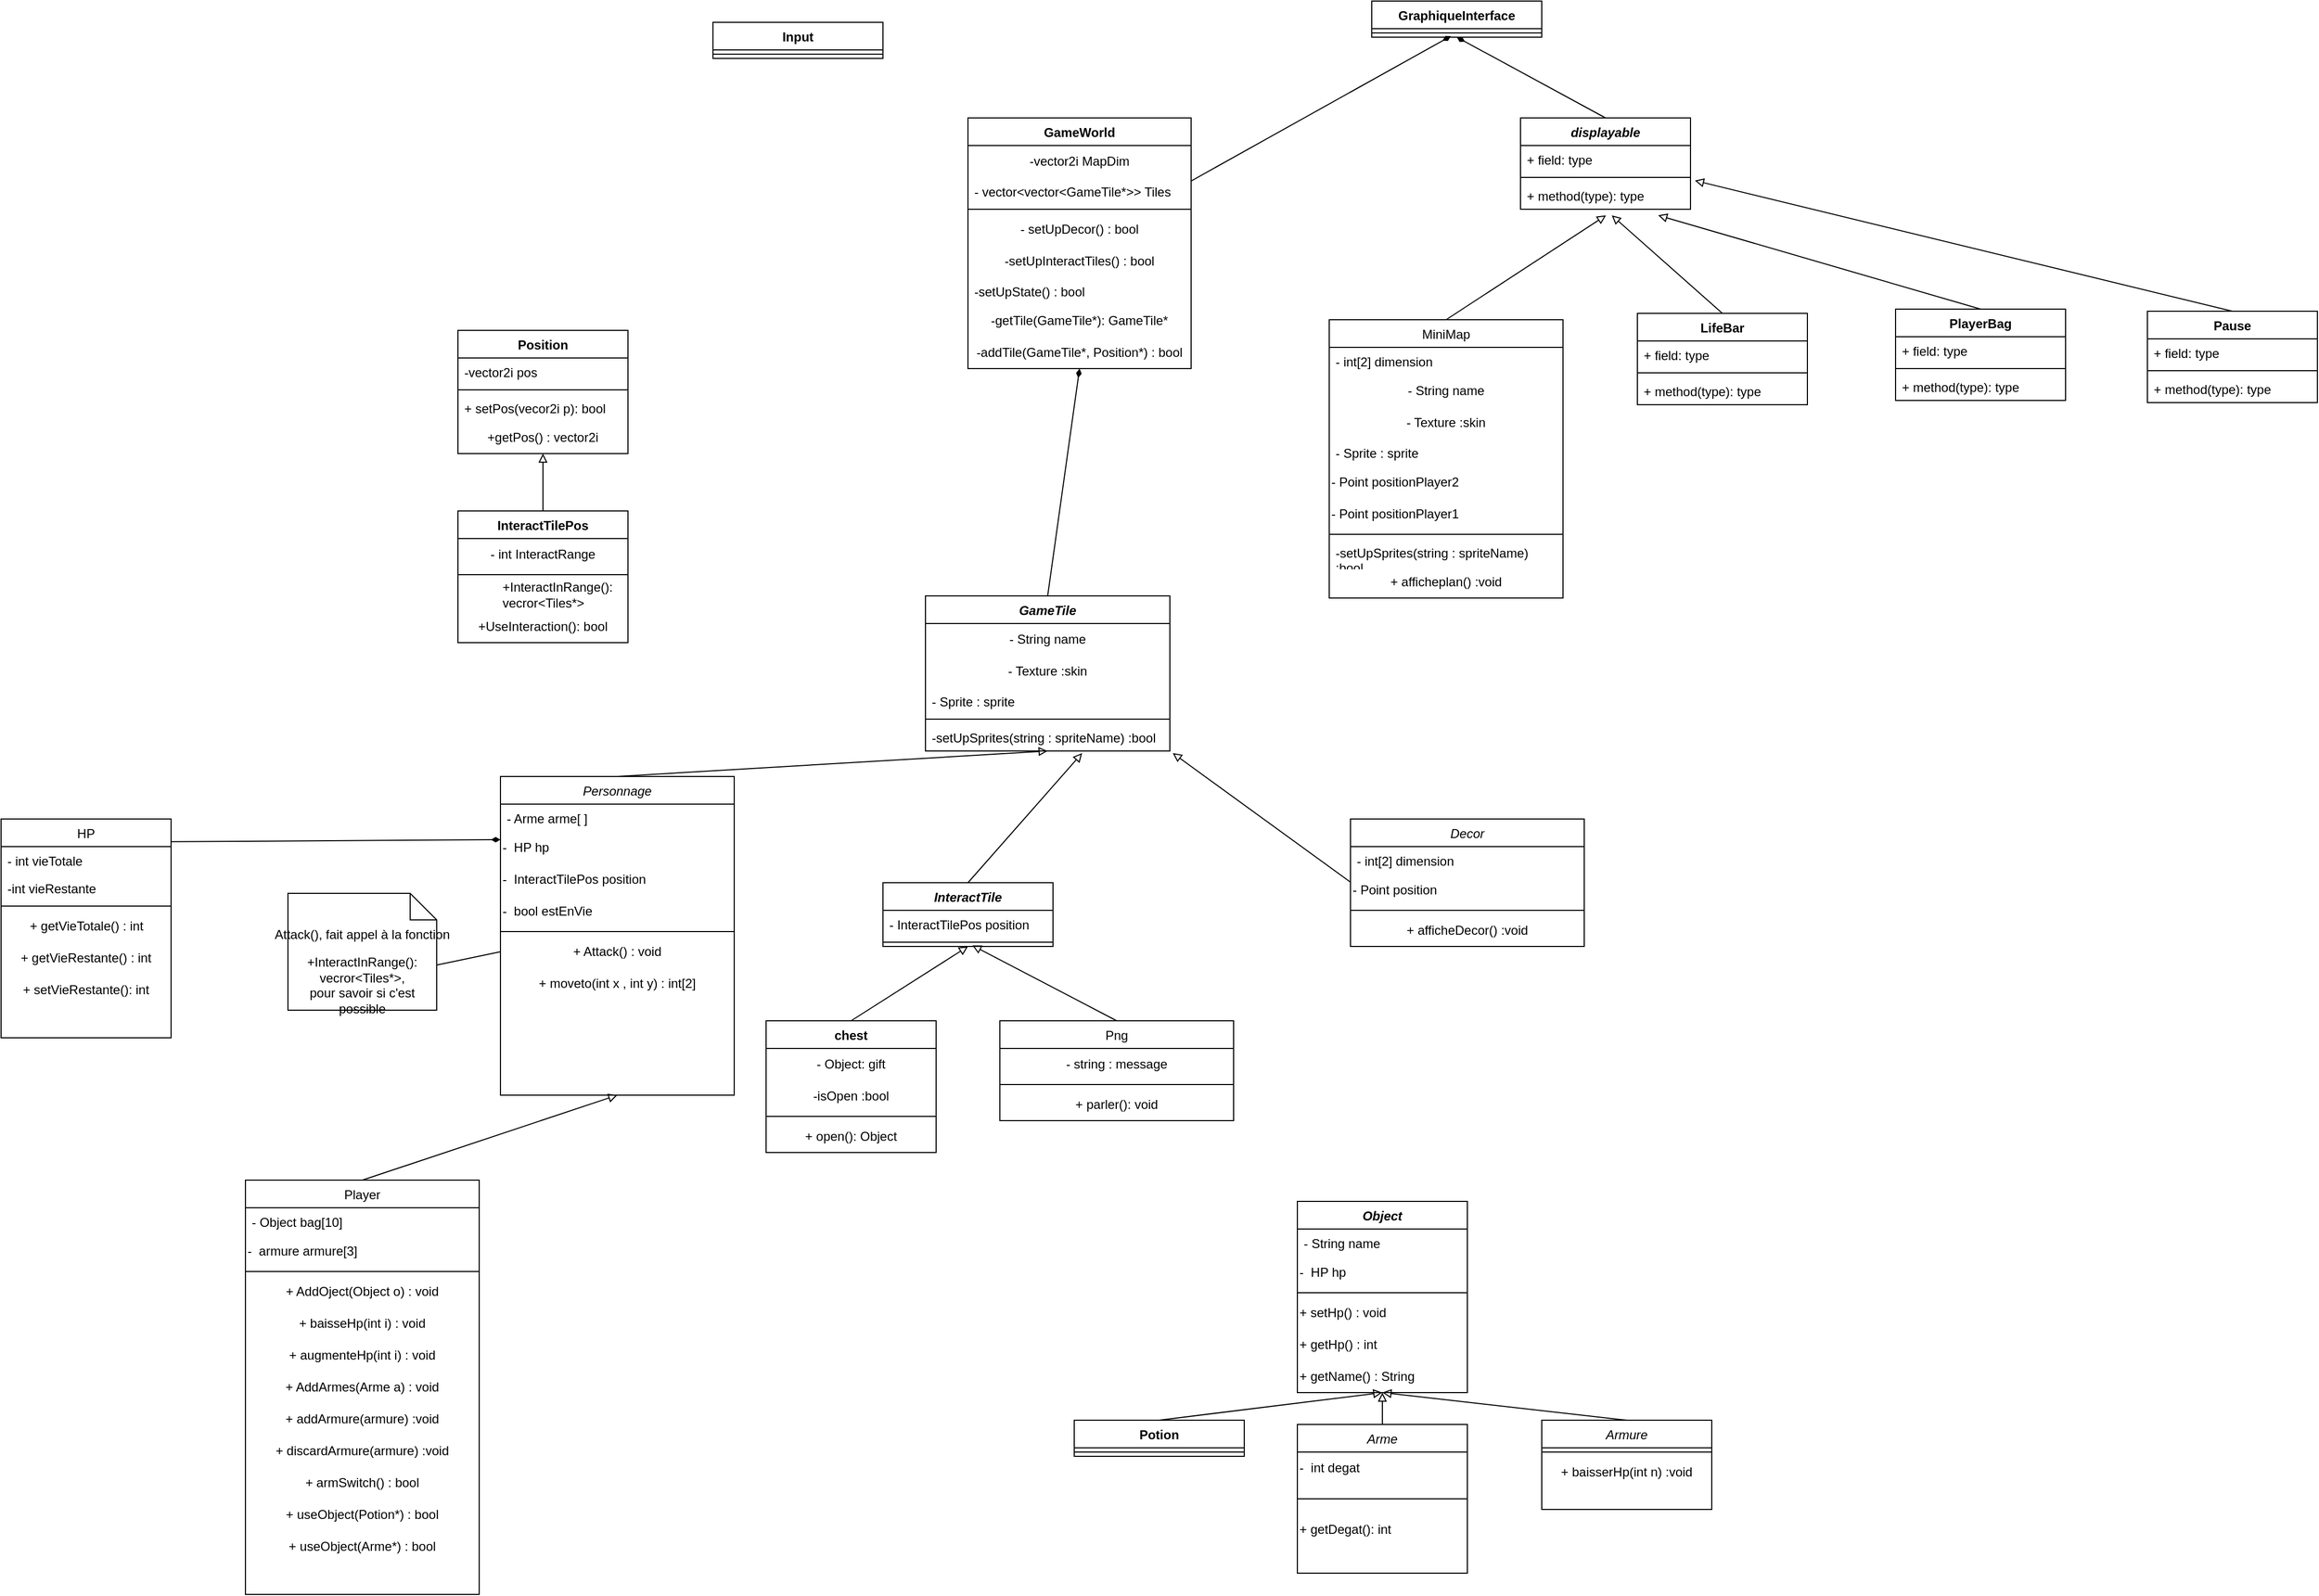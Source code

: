 <mxfile version="21.1.5" type="device">
  <diagram name="Page-1" id="tZmuZhvFetg6Z1Xfz2kT">
    <mxGraphModel dx="2434" dy="1871" grid="1" gridSize="10" guides="1" tooltips="1" connect="1" arrows="1" fold="1" page="1" pageScale="1" pageWidth="827" pageHeight="1169" math="0" shadow="0">
      <root>
        <mxCell id="0" />
        <mxCell id="1" parent="0" />
        <mxCell id="4cX4B9I3oI0uWcWU1Viy-1" value="Position" style="swimlane;fontStyle=1;align=center;verticalAlign=top;childLayout=stackLayout;horizontal=1;startSize=26;horizontalStack=0;resizeParent=1;resizeParentMax=0;resizeLast=0;collapsible=1;marginBottom=0;whiteSpace=wrap;html=1;" vertex="1" parent="1">
          <mxGeometry x="-940" y="-470" width="160" height="116" as="geometry" />
        </mxCell>
        <mxCell id="4cX4B9I3oI0uWcWU1Viy-2" value="-vector2i pos" style="text;strokeColor=none;fillColor=none;align=left;verticalAlign=top;spacingLeft=4;spacingRight=4;overflow=hidden;rotatable=0;points=[[0,0.5],[1,0.5]];portConstraint=eastwest;whiteSpace=wrap;html=1;" vertex="1" parent="4cX4B9I3oI0uWcWU1Viy-1">
          <mxGeometry y="26" width="160" height="26" as="geometry" />
        </mxCell>
        <mxCell id="4cX4B9I3oI0uWcWU1Viy-3" value="" style="line;strokeWidth=1;fillColor=none;align=left;verticalAlign=middle;spacingTop=-1;spacingLeft=3;spacingRight=3;rotatable=0;labelPosition=right;points=[];portConstraint=eastwest;strokeColor=inherit;" vertex="1" parent="4cX4B9I3oI0uWcWU1Viy-1">
          <mxGeometry y="52" width="160" height="8" as="geometry" />
        </mxCell>
        <mxCell id="4cX4B9I3oI0uWcWU1Viy-4" value="+ setPos(vecor2i p): bool" style="text;strokeColor=none;fillColor=none;align=left;verticalAlign=top;spacingLeft=4;spacingRight=4;overflow=hidden;rotatable=0;points=[[0,0.5],[1,0.5]];portConstraint=eastwest;whiteSpace=wrap;html=1;" vertex="1" parent="4cX4B9I3oI0uWcWU1Viy-1">
          <mxGeometry y="60" width="160" height="26" as="geometry" />
        </mxCell>
        <mxCell id="4cX4B9I3oI0uWcWU1Viy-5" value="+getPos() : vector2i" style="text;html=1;strokeColor=none;fillColor=none;align=center;verticalAlign=middle;whiteSpace=wrap;rounded=0;" vertex="1" parent="4cX4B9I3oI0uWcWU1Viy-1">
          <mxGeometry y="86" width="160" height="30" as="geometry" />
        </mxCell>
        <mxCell id="4cX4B9I3oI0uWcWU1Viy-6" value="InteractTilePos" style="swimlane;fontStyle=1;align=center;verticalAlign=top;childLayout=stackLayout;horizontal=1;startSize=26;horizontalStack=0;resizeParent=1;resizeParentMax=0;resizeLast=0;collapsible=1;marginBottom=0;whiteSpace=wrap;html=1;" vertex="1" parent="1">
          <mxGeometry x="-940" y="-300" width="160" height="124" as="geometry" />
        </mxCell>
        <mxCell id="4cX4B9I3oI0uWcWU1Viy-7" value="- int InteractRange" style="text;html=1;strokeColor=none;fillColor=none;align=center;verticalAlign=middle;whiteSpace=wrap;rounded=0;" vertex="1" parent="4cX4B9I3oI0uWcWU1Viy-6">
          <mxGeometry y="26" width="160" height="30" as="geometry" />
        </mxCell>
        <mxCell id="4cX4B9I3oI0uWcWU1Viy-8" value="" style="line;strokeWidth=1;fillColor=none;align=left;verticalAlign=middle;spacingTop=-1;spacingLeft=3;spacingRight=3;rotatable=0;labelPosition=right;points=[];portConstraint=eastwest;strokeColor=inherit;" vertex="1" parent="4cX4B9I3oI0uWcWU1Viy-6">
          <mxGeometry y="56" width="160" height="8" as="geometry" />
        </mxCell>
        <mxCell id="4cX4B9I3oI0uWcWU1Viy-9" value="&lt;div&gt;&lt;blockquote&gt;+InteractInRange(): vecror&amp;lt;Tiles*&amp;gt;&lt;br&gt;&lt;/blockquote&gt;&lt;/div&gt;" style="text;html=1;strokeColor=none;fillColor=none;align=left;verticalAlign=middle;whiteSpace=wrap;rounded=0;" vertex="1" parent="4cX4B9I3oI0uWcWU1Viy-6">
          <mxGeometry y="64" width="160" height="30" as="geometry" />
        </mxCell>
        <mxCell id="4cX4B9I3oI0uWcWU1Viy-10" value="+UseInteraction(): bool" style="text;html=1;strokeColor=none;fillColor=none;align=center;verticalAlign=middle;whiteSpace=wrap;rounded=0;" vertex="1" parent="4cX4B9I3oI0uWcWU1Viy-6">
          <mxGeometry y="94" width="160" height="30" as="geometry" />
        </mxCell>
        <mxCell id="4cX4B9I3oI0uWcWU1Viy-13" value="" style="endArrow=block;html=1;rounded=0;entryX=0.5;entryY=1;entryDx=0;entryDy=0;exitX=0.5;exitY=0;exitDx=0;exitDy=0;endFill=0;" edge="1" parent="1" source="4cX4B9I3oI0uWcWU1Viy-6" target="4cX4B9I3oI0uWcWU1Viy-1">
          <mxGeometry width="50" height="50" relative="1" as="geometry">
            <mxPoint x="-760" y="-320" as="sourcePoint" />
            <mxPoint x="-710" y="-370" as="targetPoint" />
          </mxGeometry>
        </mxCell>
        <mxCell id="4cX4B9I3oI0uWcWU1Viy-15" value="GameWorld" style="swimlane;fontStyle=1;align=center;verticalAlign=top;childLayout=stackLayout;horizontal=1;startSize=26;horizontalStack=0;resizeParent=1;resizeParentMax=0;resizeLast=0;collapsible=1;marginBottom=0;whiteSpace=wrap;html=1;" vertex="1" parent="1">
          <mxGeometry x="-460" y="-670" width="210" height="236" as="geometry" />
        </mxCell>
        <mxCell id="4cX4B9I3oI0uWcWU1Viy-19" value="&lt;div&gt;-vector2i MapDim&lt;/div&gt;" style="text;html=1;strokeColor=none;fillColor=none;align=center;verticalAlign=middle;whiteSpace=wrap;rounded=0;" vertex="1" parent="4cX4B9I3oI0uWcWU1Viy-15">
          <mxGeometry y="26" width="210" height="30" as="geometry" />
        </mxCell>
        <mxCell id="4cX4B9I3oI0uWcWU1Viy-16" value="&lt;div&gt;- vector&amp;lt;vector&amp;lt;GameTile*&amp;gt;&amp;gt; Tiles&lt;/div&gt;&lt;div&gt;&lt;br&gt;&lt;/div&gt;" style="text;strokeColor=none;fillColor=none;align=left;verticalAlign=top;spacingLeft=4;spacingRight=4;overflow=hidden;rotatable=0;points=[[0,0.5],[1,0.5]];portConstraint=eastwest;whiteSpace=wrap;html=1;" vertex="1" parent="4cX4B9I3oI0uWcWU1Viy-15">
          <mxGeometry y="56" width="210" height="26" as="geometry" />
        </mxCell>
        <mxCell id="4cX4B9I3oI0uWcWU1Viy-17" value="" style="line;strokeWidth=1;fillColor=none;align=left;verticalAlign=middle;spacingTop=-1;spacingLeft=3;spacingRight=3;rotatable=0;labelPosition=right;points=[];portConstraint=eastwest;strokeColor=inherit;" vertex="1" parent="4cX4B9I3oI0uWcWU1Viy-15">
          <mxGeometry y="82" width="210" height="8" as="geometry" />
        </mxCell>
        <mxCell id="4cX4B9I3oI0uWcWU1Viy-22" value="- setUpDecor() : bool" style="text;html=1;strokeColor=none;fillColor=none;align=center;verticalAlign=middle;whiteSpace=wrap;rounded=0;" vertex="1" parent="4cX4B9I3oI0uWcWU1Viy-15">
          <mxGeometry y="90" width="210" height="30" as="geometry" />
        </mxCell>
        <mxCell id="4cX4B9I3oI0uWcWU1Viy-23" value="&lt;div&gt;-setUpInteractTiles() : bool&lt;/div&gt;" style="text;html=1;strokeColor=none;fillColor=none;align=center;verticalAlign=middle;whiteSpace=wrap;rounded=0;" vertex="1" parent="4cX4B9I3oI0uWcWU1Viy-15">
          <mxGeometry y="120" width="210" height="30" as="geometry" />
        </mxCell>
        <mxCell id="4cX4B9I3oI0uWcWU1Viy-18" value="&lt;div&gt;-setUpState() : bool&lt;/div&gt;" style="text;strokeColor=none;fillColor=none;align=left;verticalAlign=top;spacingLeft=4;spacingRight=4;overflow=hidden;rotatable=0;points=[[0,0.5],[1,0.5]];portConstraint=eastwest;whiteSpace=wrap;html=1;" vertex="1" parent="4cX4B9I3oI0uWcWU1Viy-15">
          <mxGeometry y="150" width="210" height="26" as="geometry" />
        </mxCell>
        <mxCell id="4cX4B9I3oI0uWcWU1Viy-41" value="-getTile(GameTile*): GameTile*" style="text;html=1;strokeColor=none;fillColor=none;align=center;verticalAlign=middle;whiteSpace=wrap;rounded=0;" vertex="1" parent="4cX4B9I3oI0uWcWU1Viy-15">
          <mxGeometry y="176" width="210" height="30" as="geometry" />
        </mxCell>
        <mxCell id="4cX4B9I3oI0uWcWU1Viy-40" value="-addTile(GameTile*, Position*) : bool " style="text;html=1;strokeColor=none;fillColor=none;align=center;verticalAlign=middle;whiteSpace=wrap;rounded=0;" vertex="1" parent="4cX4B9I3oI0uWcWU1Viy-15">
          <mxGeometry y="206" width="210" height="30" as="geometry" />
        </mxCell>
        <mxCell id="4cX4B9I3oI0uWcWU1Viy-24" value="&lt;i&gt;GameTile&lt;/i&gt;" style="swimlane;fontStyle=1;align=center;verticalAlign=top;childLayout=stackLayout;horizontal=1;startSize=26;horizontalStack=0;resizeParent=1;resizeParentMax=0;resizeLast=0;collapsible=1;marginBottom=0;whiteSpace=wrap;html=1;" vertex="1" parent="1">
          <mxGeometry x="-500" y="-220" width="230" height="146" as="geometry" />
        </mxCell>
        <mxCell id="4cX4B9I3oI0uWcWU1Viy-30" value="- String name" style="text;html=1;strokeColor=none;fillColor=none;align=center;verticalAlign=middle;whiteSpace=wrap;rounded=0;" vertex="1" parent="4cX4B9I3oI0uWcWU1Viy-24">
          <mxGeometry y="26" width="230" height="30" as="geometry" />
        </mxCell>
        <mxCell id="4cX4B9I3oI0uWcWU1Viy-28" value="- Texture :skin" style="text;html=1;strokeColor=none;fillColor=none;align=center;verticalAlign=middle;whiteSpace=wrap;rounded=0;" vertex="1" parent="4cX4B9I3oI0uWcWU1Viy-24">
          <mxGeometry y="56" width="230" height="30" as="geometry" />
        </mxCell>
        <mxCell id="4cX4B9I3oI0uWcWU1Viy-25" value="&lt;div&gt;- Sprite : sprite&lt;/div&gt;" style="text;strokeColor=none;fillColor=none;align=left;verticalAlign=top;spacingLeft=4;spacingRight=4;overflow=hidden;rotatable=0;points=[[0,0.5],[1,0.5]];portConstraint=eastwest;whiteSpace=wrap;html=1;" vertex="1" parent="4cX4B9I3oI0uWcWU1Viy-24">
          <mxGeometry y="86" width="230" height="26" as="geometry" />
        </mxCell>
        <mxCell id="4cX4B9I3oI0uWcWU1Viy-26" value="" style="line;strokeWidth=1;fillColor=none;align=left;verticalAlign=middle;spacingTop=-1;spacingLeft=3;spacingRight=3;rotatable=0;labelPosition=right;points=[];portConstraint=eastwest;strokeColor=inherit;" vertex="1" parent="4cX4B9I3oI0uWcWU1Viy-24">
          <mxGeometry y="112" width="230" height="8" as="geometry" />
        </mxCell>
        <mxCell id="4cX4B9I3oI0uWcWU1Viy-27" value="-setUpSprites(string : spriteName) :bool" style="text;strokeColor=none;fillColor=none;align=left;verticalAlign=top;spacingLeft=4;spacingRight=4;overflow=hidden;rotatable=0;points=[[0,0.5],[1,0.5]];portConstraint=eastwest;whiteSpace=wrap;html=1;" vertex="1" parent="4cX4B9I3oI0uWcWU1Viy-24">
          <mxGeometry y="120" width="230" height="26" as="geometry" />
        </mxCell>
        <mxCell id="4cX4B9I3oI0uWcWU1Viy-31" value="" style="endArrow=diamondThin;html=1;rounded=0;entryX=0.5;entryY=1;entryDx=0;entryDy=0;exitX=0.5;exitY=0;exitDx=0;exitDy=0;endFill=1;" edge="1" parent="1" source="4cX4B9I3oI0uWcWU1Viy-24" target="4cX4B9I3oI0uWcWU1Viy-40">
          <mxGeometry width="50" height="50" relative="1" as="geometry">
            <mxPoint x="-390" y="-50" as="sourcePoint" />
            <mxPoint x="-300" y="-270" as="targetPoint" />
          </mxGeometry>
        </mxCell>
        <mxCell id="4cX4B9I3oI0uWcWU1Viy-32" value="GraphiqueInterface" style="swimlane;fontStyle=1;align=center;verticalAlign=top;childLayout=stackLayout;horizontal=1;startSize=26;horizontalStack=0;resizeParent=1;resizeParentMax=0;resizeLast=0;collapsible=1;marginBottom=0;whiteSpace=wrap;html=1;" vertex="1" parent="1">
          <mxGeometry x="-80" y="-780" width="160" height="34" as="geometry" />
        </mxCell>
        <mxCell id="4cX4B9I3oI0uWcWU1Viy-34" value="" style="line;strokeWidth=1;fillColor=none;align=left;verticalAlign=middle;spacingTop=-1;spacingLeft=3;spacingRight=3;rotatable=0;labelPosition=right;points=[];portConstraint=eastwest;strokeColor=inherit;" vertex="1" parent="4cX4B9I3oI0uWcWU1Viy-32">
          <mxGeometry y="26" width="160" height="8" as="geometry" />
        </mxCell>
        <mxCell id="4cX4B9I3oI0uWcWU1Viy-36" value="Input" style="swimlane;fontStyle=1;align=center;verticalAlign=top;childLayout=stackLayout;horizontal=1;startSize=26;horizontalStack=0;resizeParent=1;resizeParentMax=0;resizeLast=0;collapsible=1;marginBottom=0;whiteSpace=wrap;html=1;" vertex="1" parent="1">
          <mxGeometry x="-700" y="-760" width="160" height="34" as="geometry" />
        </mxCell>
        <mxCell id="4cX4B9I3oI0uWcWU1Viy-38" value="" style="line;strokeWidth=1;fillColor=none;align=left;verticalAlign=middle;spacingTop=-1;spacingLeft=3;spacingRight=3;rotatable=0;labelPosition=right;points=[];portConstraint=eastwest;strokeColor=inherit;" vertex="1" parent="4cX4B9I3oI0uWcWU1Viy-36">
          <mxGeometry y="26" width="160" height="8" as="geometry" />
        </mxCell>
        <mxCell id="4cX4B9I3oI0uWcWU1Viy-42" value="Personnage" style="swimlane;fontStyle=2;align=center;verticalAlign=top;childLayout=stackLayout;horizontal=1;startSize=26;horizontalStack=0;resizeParent=1;resizeLast=0;collapsible=1;marginBottom=0;rounded=0;shadow=0;strokeWidth=1;" vertex="1" parent="1">
          <mxGeometry x="-900" y="-50" width="220" height="300" as="geometry">
            <mxRectangle x="230" y="140" width="160" height="26" as="alternateBounds" />
          </mxGeometry>
        </mxCell>
        <mxCell id="4cX4B9I3oI0uWcWU1Viy-44" value="- Arme arme[ ]" style="text;align=left;verticalAlign=top;spacingLeft=4;spacingRight=4;overflow=hidden;rotatable=0;points=[[0,0.5],[1,0.5]];portConstraint=eastwest;rounded=0;shadow=0;html=0;" vertex="1" parent="4cX4B9I3oI0uWcWU1Viy-42">
          <mxGeometry y="26" width="220" height="26" as="geometry" />
        </mxCell>
        <mxCell id="4cX4B9I3oI0uWcWU1Viy-45" value="&lt;div align=&quot;left&quot;&gt;-&amp;nbsp; HP hp&lt;br&gt;&lt;/div&gt;" style="text;html=1;strokeColor=none;fillColor=none;align=left;verticalAlign=middle;whiteSpace=wrap;rounded=0;" vertex="1" parent="4cX4B9I3oI0uWcWU1Viy-42">
          <mxGeometry y="52" width="220" height="30" as="geometry" />
        </mxCell>
        <mxCell id="4cX4B9I3oI0uWcWU1Viy-46" value="&lt;div align=&quot;left&quot;&gt;-&amp;nbsp; InteractTilePos position&lt;br&gt;&lt;/div&gt;" style="text;html=1;strokeColor=none;fillColor=none;align=left;verticalAlign=middle;whiteSpace=wrap;rounded=0;" vertex="1" parent="4cX4B9I3oI0uWcWU1Viy-42">
          <mxGeometry y="82" width="220" height="30" as="geometry" />
        </mxCell>
        <mxCell id="4cX4B9I3oI0uWcWU1Viy-47" value="&lt;div&gt;-&amp;nbsp; bool estEnVie&lt;br&gt;&lt;/div&gt;" style="text;html=1;strokeColor=none;fillColor=none;align=left;verticalAlign=middle;whiteSpace=wrap;rounded=0;" vertex="1" parent="4cX4B9I3oI0uWcWU1Viy-42">
          <mxGeometry y="112" width="220" height="30" as="geometry" />
        </mxCell>
        <mxCell id="4cX4B9I3oI0uWcWU1Viy-48" value="" style="line;html=1;strokeWidth=1;align=left;verticalAlign=middle;spacingTop=-1;spacingLeft=3;spacingRight=3;rotatable=0;labelPosition=right;points=[];portConstraint=eastwest;" vertex="1" parent="4cX4B9I3oI0uWcWU1Viy-42">
          <mxGeometry y="142" width="220" height="8" as="geometry" />
        </mxCell>
        <mxCell id="4cX4B9I3oI0uWcWU1Viy-49" value="+ Attack() : void" style="text;html=1;strokeColor=none;fillColor=none;align=center;verticalAlign=middle;whiteSpace=wrap;rounded=0;" vertex="1" parent="4cX4B9I3oI0uWcWU1Viy-42">
          <mxGeometry y="150" width="220" height="30" as="geometry" />
        </mxCell>
        <mxCell id="4cX4B9I3oI0uWcWU1Viy-50" value="+ moveto(int x , int y) : int[2]" style="text;html=1;strokeColor=none;fillColor=none;align=center;verticalAlign=middle;whiteSpace=wrap;rounded=0;" vertex="1" parent="4cX4B9I3oI0uWcWU1Viy-42">
          <mxGeometry y="180" width="220" height="30" as="geometry" />
        </mxCell>
        <mxCell id="4cX4B9I3oI0uWcWU1Viy-53" value="Player" style="swimlane;fontStyle=0;align=center;verticalAlign=top;childLayout=stackLayout;horizontal=1;startSize=26;horizontalStack=0;resizeParent=1;resizeLast=0;collapsible=1;marginBottom=0;rounded=0;shadow=0;strokeWidth=1;" vertex="1" parent="1">
          <mxGeometry x="-1140" y="330" width="220" height="390" as="geometry">
            <mxRectangle x="230" y="140" width="160" height="26" as="alternateBounds" />
          </mxGeometry>
        </mxCell>
        <mxCell id="4cX4B9I3oI0uWcWU1Viy-54" value="- Object bag[10]" style="text;align=left;verticalAlign=top;spacingLeft=4;spacingRight=4;overflow=hidden;rotatable=0;points=[[0,0.5],[1,0.5]];portConstraint=eastwest;rounded=0;shadow=0;html=0;" vertex="1" parent="4cX4B9I3oI0uWcWU1Viy-53">
          <mxGeometry y="26" width="220" height="26" as="geometry" />
        </mxCell>
        <mxCell id="4cX4B9I3oI0uWcWU1Viy-55" value="&lt;div align=&quot;left&quot;&gt;-&amp;nbsp; armure armure[3]&lt;/div&gt;" style="text;html=1;strokeColor=none;fillColor=none;align=left;verticalAlign=middle;whiteSpace=wrap;rounded=0;" vertex="1" parent="4cX4B9I3oI0uWcWU1Viy-53">
          <mxGeometry y="52" width="220" height="30" as="geometry" />
        </mxCell>
        <mxCell id="4cX4B9I3oI0uWcWU1Viy-56" value="" style="line;html=1;strokeWidth=1;align=left;verticalAlign=middle;spacingTop=-1;spacingLeft=3;spacingRight=3;rotatable=0;labelPosition=right;points=[];portConstraint=eastwest;" vertex="1" parent="4cX4B9I3oI0uWcWU1Viy-53">
          <mxGeometry y="82" width="220" height="8" as="geometry" />
        </mxCell>
        <mxCell id="4cX4B9I3oI0uWcWU1Viy-57" value="+ AddOject(Object o) : void" style="text;html=1;strokeColor=none;fillColor=none;align=center;verticalAlign=middle;whiteSpace=wrap;rounded=0;" vertex="1" parent="4cX4B9I3oI0uWcWU1Viy-53">
          <mxGeometry y="90" width="220" height="30" as="geometry" />
        </mxCell>
        <mxCell id="4cX4B9I3oI0uWcWU1Viy-51" value="+ baisseHp(int i) : void" style="text;html=1;strokeColor=none;fillColor=none;align=center;verticalAlign=middle;whiteSpace=wrap;rounded=0;" vertex="1" parent="4cX4B9I3oI0uWcWU1Viy-53">
          <mxGeometry y="120" width="220" height="30" as="geometry" />
        </mxCell>
        <mxCell id="4cX4B9I3oI0uWcWU1Viy-52" value="+ augmenteHp(int i) : void" style="text;html=1;strokeColor=none;fillColor=none;align=center;verticalAlign=middle;whiteSpace=wrap;rounded=0;" vertex="1" parent="4cX4B9I3oI0uWcWU1Viy-53">
          <mxGeometry y="150" width="220" height="30" as="geometry" />
        </mxCell>
        <mxCell id="4cX4B9I3oI0uWcWU1Viy-59" value="+ AddArmes(Arme a) : void" style="text;html=1;strokeColor=none;fillColor=none;align=center;verticalAlign=middle;whiteSpace=wrap;rounded=0;" vertex="1" parent="4cX4B9I3oI0uWcWU1Viy-53">
          <mxGeometry y="180" width="220" height="30" as="geometry" />
        </mxCell>
        <mxCell id="4cX4B9I3oI0uWcWU1Viy-60" value="+ addArmure(armure) :void" style="text;html=1;strokeColor=none;fillColor=none;align=center;verticalAlign=middle;whiteSpace=wrap;rounded=0;" vertex="1" parent="4cX4B9I3oI0uWcWU1Viy-53">
          <mxGeometry y="210" width="220" height="30" as="geometry" />
        </mxCell>
        <mxCell id="4cX4B9I3oI0uWcWU1Viy-61" value="+ discardArmure(armure) :void" style="text;html=1;strokeColor=none;fillColor=none;align=center;verticalAlign=middle;whiteSpace=wrap;rounded=0;" vertex="1" parent="4cX4B9I3oI0uWcWU1Viy-53">
          <mxGeometry y="240" width="220" height="30" as="geometry" />
        </mxCell>
        <mxCell id="4cX4B9I3oI0uWcWU1Viy-72" value="+ armSwitch() : bool" style="text;html=1;strokeColor=none;fillColor=none;align=center;verticalAlign=middle;whiteSpace=wrap;rounded=0;" vertex="1" parent="4cX4B9I3oI0uWcWU1Viy-53">
          <mxGeometry y="270" width="220" height="30" as="geometry" />
        </mxCell>
        <mxCell id="4cX4B9I3oI0uWcWU1Viy-131" value="+ useObject(Potion*) : bool" style="text;html=1;strokeColor=none;fillColor=none;align=center;verticalAlign=middle;whiteSpace=wrap;rounded=0;" vertex="1" parent="4cX4B9I3oI0uWcWU1Viy-53">
          <mxGeometry y="300" width="220" height="30" as="geometry" />
        </mxCell>
        <mxCell id="4cX4B9I3oI0uWcWU1Viy-132" value="+ useObject(Arme*) : bool" style="text;html=1;strokeColor=none;fillColor=none;align=center;verticalAlign=middle;whiteSpace=wrap;rounded=0;" vertex="1" parent="4cX4B9I3oI0uWcWU1Viy-53">
          <mxGeometry y="330" width="220" height="30" as="geometry" />
        </mxCell>
        <mxCell id="4cX4B9I3oI0uWcWU1Viy-62" value="&lt;i&gt;InteractTile&lt;/i&gt;" style="swimlane;fontStyle=1;align=center;verticalAlign=top;childLayout=stackLayout;horizontal=1;startSize=26;horizontalStack=0;resizeParent=1;resizeParentMax=0;resizeLast=0;collapsible=1;marginBottom=0;whiteSpace=wrap;html=1;" vertex="1" parent="1">
          <mxGeometry x="-540" y="50" width="160" height="60" as="geometry" />
        </mxCell>
        <mxCell id="4cX4B9I3oI0uWcWU1Viy-63" value="- InteractTilePos position" style="text;strokeColor=none;fillColor=none;align=left;verticalAlign=top;spacingLeft=4;spacingRight=4;overflow=hidden;rotatable=0;points=[[0,0.5],[1,0.5]];portConstraint=eastwest;whiteSpace=wrap;html=1;" vertex="1" parent="4cX4B9I3oI0uWcWU1Viy-62">
          <mxGeometry y="26" width="160" height="26" as="geometry" />
        </mxCell>
        <mxCell id="4cX4B9I3oI0uWcWU1Viy-64" value="" style="line;strokeWidth=1;fillColor=none;align=left;verticalAlign=middle;spacingTop=-1;spacingLeft=3;spacingRight=3;rotatable=0;labelPosition=right;points=[];portConstraint=eastwest;strokeColor=inherit;" vertex="1" parent="4cX4B9I3oI0uWcWU1Viy-62">
          <mxGeometry y="52" width="160" height="8" as="geometry" />
        </mxCell>
        <mxCell id="4cX4B9I3oI0uWcWU1Viy-70" value="&lt;div&gt;Attack(), fait appel à la fonction &lt;br&gt;&lt;/div&gt;&lt;div&gt;&lt;blockquote&gt;+InteractInRange(): vecror&amp;lt;Tiles*&amp;gt;, pour savoir si c&#39;est possible&lt;br&gt;&lt;/blockquote&gt;&lt;/div&gt;" style="shape=note2;boundedLbl=1;whiteSpace=wrap;html=1;size=25;verticalAlign=top;align=center;" vertex="1" parent="1">
          <mxGeometry x="-1100" y="60" width="140" height="110" as="geometry" />
        </mxCell>
        <mxCell id="4cX4B9I3oI0uWcWU1Viy-71" value="" style="html=1;verticalAlign=bottom;labelBackgroundColor=none;endArrow=none;endFill=0;endSize=2;rounded=0;exitX=0;exitY=0;exitDx=140;exitDy=67.5;exitPerimeter=0;entryX=0;entryY=0.5;entryDx=0;entryDy=0;" edge="1" parent="1" source="4cX4B9I3oI0uWcWU1Viy-70" target="4cX4B9I3oI0uWcWU1Viy-49">
          <mxGeometry width="160" relative="1" as="geometry">
            <mxPoint x="-840" y="50" as="sourcePoint" />
            <mxPoint x="-680" y="50" as="targetPoint" />
          </mxGeometry>
        </mxCell>
        <mxCell id="4cX4B9I3oI0uWcWU1Viy-73" value="" style="endArrow=block;html=1;rounded=0;entryX=0.5;entryY=1;entryDx=0;entryDy=0;exitX=0.5;exitY=0;exitDx=0;exitDy=0;endFill=0;" edge="1" parent="1" source="4cX4B9I3oI0uWcWU1Viy-53" target="4cX4B9I3oI0uWcWU1Viy-42">
          <mxGeometry width="50" height="50" relative="1" as="geometry">
            <mxPoint x="-780" y="420" as="sourcePoint" />
            <mxPoint x="-730" y="370" as="targetPoint" />
          </mxGeometry>
        </mxCell>
        <mxCell id="4cX4B9I3oI0uWcWU1Viy-74" value="" style="endArrow=block;html=1;rounded=0;entryX=0.5;entryY=1;entryDx=0;entryDy=0;exitX=0.5;exitY=0;exitDx=0;exitDy=0;endFill=0;" edge="1" parent="1" source="4cX4B9I3oI0uWcWU1Viy-42" target="4cX4B9I3oI0uWcWU1Viy-24">
          <mxGeometry width="50" height="50" relative="1" as="geometry">
            <mxPoint x="-540" y="80" as="sourcePoint" />
            <mxPoint x="-490" y="30" as="targetPoint" />
          </mxGeometry>
        </mxCell>
        <mxCell id="4cX4B9I3oI0uWcWU1Viy-75" value="" style="endArrow=block;html=1;rounded=0;exitX=0.5;exitY=0;exitDx=0;exitDy=0;entryX=0.641;entryY=1.077;entryDx=0;entryDy=0;entryPerimeter=0;endFill=0;" edge="1" parent="1" source="4cX4B9I3oI0uWcWU1Viy-62" target="4cX4B9I3oI0uWcWU1Viy-27">
          <mxGeometry width="50" height="50" relative="1" as="geometry">
            <mxPoint x="-620" y="40" as="sourcePoint" />
            <mxPoint x="-380" y="-80" as="targetPoint" />
          </mxGeometry>
        </mxCell>
        <mxCell id="4cX4B9I3oI0uWcWU1Viy-77" value="chest" style="swimlane;fontStyle=1;align=center;verticalAlign=top;childLayout=stackLayout;horizontal=1;startSize=26;horizontalStack=0;resizeParent=1;resizeParentMax=0;resizeLast=0;collapsible=1;marginBottom=0;whiteSpace=wrap;html=1;" vertex="1" parent="1">
          <mxGeometry x="-650" y="180" width="160" height="124" as="geometry" />
        </mxCell>
        <mxCell id="4cX4B9I3oI0uWcWU1Viy-138" value="- Object: gift" style="text;html=1;strokeColor=none;fillColor=none;align=center;verticalAlign=middle;whiteSpace=wrap;rounded=0;" vertex="1" parent="4cX4B9I3oI0uWcWU1Viy-77">
          <mxGeometry y="26" width="160" height="30" as="geometry" />
        </mxCell>
        <mxCell id="4cX4B9I3oI0uWcWU1Viy-140" value="-isOpen :bool" style="text;html=1;strokeColor=none;fillColor=none;align=center;verticalAlign=middle;whiteSpace=wrap;rounded=0;" vertex="1" parent="4cX4B9I3oI0uWcWU1Viy-77">
          <mxGeometry y="56" width="160" height="30" as="geometry" />
        </mxCell>
        <mxCell id="4cX4B9I3oI0uWcWU1Viy-79" value="" style="line;strokeWidth=1;fillColor=none;align=left;verticalAlign=middle;spacingTop=-1;spacingLeft=3;spacingRight=3;rotatable=0;labelPosition=right;points=[];portConstraint=eastwest;strokeColor=inherit;" vertex="1" parent="4cX4B9I3oI0uWcWU1Viy-77">
          <mxGeometry y="86" width="160" height="8" as="geometry" />
        </mxCell>
        <mxCell id="4cX4B9I3oI0uWcWU1Viy-139" value="+ open(): Object" style="text;html=1;strokeColor=none;fillColor=none;align=center;verticalAlign=middle;whiteSpace=wrap;rounded=0;" vertex="1" parent="4cX4B9I3oI0uWcWU1Viy-77">
          <mxGeometry y="94" width="160" height="30" as="geometry" />
        </mxCell>
        <mxCell id="4cX4B9I3oI0uWcWU1Viy-80" value="Armure" style="swimlane;fontStyle=2;align=center;verticalAlign=top;childLayout=stackLayout;horizontal=1;startSize=26;horizontalStack=0;resizeParent=1;resizeLast=0;collapsible=1;marginBottom=0;rounded=0;shadow=0;strokeWidth=1;" vertex="1" parent="1">
          <mxGeometry x="80" y="556" width="160" height="84" as="geometry">
            <mxRectangle x="550" y="140" width="160" height="26" as="alternateBounds" />
          </mxGeometry>
        </mxCell>
        <mxCell id="4cX4B9I3oI0uWcWU1Viy-84" value="" style="line;html=1;strokeWidth=1;align=left;verticalAlign=middle;spacingTop=-1;spacingLeft=3;spacingRight=3;rotatable=0;labelPosition=right;points=[];portConstraint=eastwest;" vertex="1" parent="4cX4B9I3oI0uWcWU1Viy-80">
          <mxGeometry y="26" width="160" height="8" as="geometry" />
        </mxCell>
        <mxCell id="4cX4B9I3oI0uWcWU1Viy-85" value="+ baisserHp(int n) :void" style="text;html=1;strokeColor=none;fillColor=none;align=center;verticalAlign=middle;whiteSpace=wrap;rounded=0;" vertex="1" parent="4cX4B9I3oI0uWcWU1Viy-80">
          <mxGeometry y="34" width="160" height="30" as="geometry" />
        </mxCell>
        <mxCell id="4cX4B9I3oI0uWcWU1Viy-87" value="Arme" style="swimlane;fontStyle=2;align=center;verticalAlign=top;childLayout=stackLayout;horizontal=1;startSize=26;horizontalStack=0;resizeParent=1;resizeLast=0;collapsible=1;marginBottom=0;rounded=0;shadow=0;strokeWidth=1;" vertex="1" parent="1">
          <mxGeometry x="-150" y="560" width="160" height="140" as="geometry">
            <mxRectangle x="340" y="380" width="170" height="26" as="alternateBounds" />
          </mxGeometry>
        </mxCell>
        <mxCell id="4cX4B9I3oI0uWcWU1Viy-91" value="&lt;div&gt;-&amp;nbsp; int degat&lt;br&gt;&lt;/div&gt;" style="text;html=1;strokeColor=none;fillColor=none;align=left;verticalAlign=middle;whiteSpace=wrap;rounded=0;" vertex="1" parent="4cX4B9I3oI0uWcWU1Viy-87">
          <mxGeometry y="26" width="160" height="30" as="geometry" />
        </mxCell>
        <mxCell id="4cX4B9I3oI0uWcWU1Viy-92" value="" style="line;html=1;strokeWidth=1;align=left;verticalAlign=middle;spacingTop=-1;spacingLeft=3;spacingRight=3;rotatable=0;labelPosition=right;points=[];portConstraint=eastwest;" vertex="1" parent="4cX4B9I3oI0uWcWU1Viy-87">
          <mxGeometry y="56" width="160" height="28" as="geometry" />
        </mxCell>
        <mxCell id="4cX4B9I3oI0uWcWU1Viy-93" value="+ getDegat(): int" style="text;html=1;strokeColor=none;fillColor=none;align=left;verticalAlign=middle;whiteSpace=wrap;rounded=0;" vertex="1" parent="4cX4B9I3oI0uWcWU1Viy-87">
          <mxGeometry y="84" width="160" height="30" as="geometry" />
        </mxCell>
        <mxCell id="4cX4B9I3oI0uWcWU1Viy-99" value="Decor" style="swimlane;fontStyle=2;align=center;verticalAlign=top;childLayout=stackLayout;horizontal=1;startSize=26;horizontalStack=0;resizeParent=1;resizeLast=0;collapsible=1;marginBottom=0;rounded=0;shadow=0;strokeWidth=1;" vertex="1" parent="1">
          <mxGeometry x="-100" y="-10" width="220" height="120" as="geometry">
            <mxRectangle x="230" y="140" width="160" height="26" as="alternateBounds" />
          </mxGeometry>
        </mxCell>
        <mxCell id="4cX4B9I3oI0uWcWU1Viy-100" value="- int[2] dimension" style="text;align=left;verticalAlign=top;spacingLeft=4;spacingRight=4;overflow=hidden;rotatable=0;points=[[0,0.5],[1,0.5]];portConstraint=eastwest;rounded=0;shadow=0;html=0;" vertex="1" parent="4cX4B9I3oI0uWcWU1Viy-99">
          <mxGeometry y="26" width="220" height="26" as="geometry" />
        </mxCell>
        <mxCell id="4cX4B9I3oI0uWcWU1Viy-101" value="- Point position " style="text;html=1;strokeColor=none;fillColor=none;align=left;verticalAlign=middle;whiteSpace=wrap;rounded=0;" vertex="1" parent="4cX4B9I3oI0uWcWU1Viy-99">
          <mxGeometry y="52" width="220" height="30" as="geometry" />
        </mxCell>
        <mxCell id="4cX4B9I3oI0uWcWU1Viy-102" value="" style="line;html=1;strokeWidth=1;align=left;verticalAlign=middle;spacingTop=-1;spacingLeft=3;spacingRight=3;rotatable=0;labelPosition=right;points=[];portConstraint=eastwest;" vertex="1" parent="4cX4B9I3oI0uWcWU1Viy-99">
          <mxGeometry y="82" width="220" height="8" as="geometry" />
        </mxCell>
        <mxCell id="4cX4B9I3oI0uWcWU1Viy-103" value="+ afficheDecor() :void" style="text;html=1;strokeColor=none;fillColor=none;align=center;verticalAlign=middle;whiteSpace=wrap;rounded=0;" vertex="1" parent="4cX4B9I3oI0uWcWU1Viy-99">
          <mxGeometry y="90" width="220" height="30" as="geometry" />
        </mxCell>
        <mxCell id="4cX4B9I3oI0uWcWU1Viy-104" value="" style="endArrow=block;html=1;rounded=0;entryX=1.012;entryY=1.077;entryDx=0;entryDy=0;entryPerimeter=0;exitX=0;exitY=0.25;exitDx=0;exitDy=0;endFill=0;" edge="1" parent="1" source="4cX4B9I3oI0uWcWU1Viy-101" target="4cX4B9I3oI0uWcWU1Viy-27">
          <mxGeometry width="50" height="50" relative="1" as="geometry">
            <mxPoint x="-70" y="130" as="sourcePoint" />
            <mxPoint x="-20" y="80" as="targetPoint" />
          </mxGeometry>
        </mxCell>
        <mxCell id="4cX4B9I3oI0uWcWU1Viy-107" value="Png" style="swimlane;fontStyle=0;align=center;verticalAlign=top;childLayout=stackLayout;horizontal=1;startSize=26;horizontalStack=0;resizeParent=1;resizeLast=0;collapsible=1;marginBottom=0;rounded=0;shadow=0;strokeWidth=1;" vertex="1" parent="1">
          <mxGeometry x="-430" y="180" width="220" height="94" as="geometry">
            <mxRectangle x="230" y="140" width="160" height="26" as="alternateBounds" />
          </mxGeometry>
        </mxCell>
        <mxCell id="4cX4B9I3oI0uWcWU1Viy-136" value="- string : message" style="text;html=1;strokeColor=none;fillColor=none;align=center;verticalAlign=middle;whiteSpace=wrap;rounded=0;" vertex="1" parent="4cX4B9I3oI0uWcWU1Viy-107">
          <mxGeometry y="26" width="220" height="30" as="geometry" />
        </mxCell>
        <mxCell id="4cX4B9I3oI0uWcWU1Viy-108" value="" style="line;html=1;strokeWidth=1;align=left;verticalAlign=middle;spacingTop=-1;spacingLeft=3;spacingRight=3;rotatable=0;labelPosition=right;points=[];portConstraint=eastwest;" vertex="1" parent="4cX4B9I3oI0uWcWU1Viy-107">
          <mxGeometry y="56" width="220" height="8" as="geometry" />
        </mxCell>
        <mxCell id="4cX4B9I3oI0uWcWU1Viy-137" value="+ parler(): void" style="text;html=1;strokeColor=none;fillColor=none;align=center;verticalAlign=middle;whiteSpace=wrap;rounded=0;" vertex="1" parent="4cX4B9I3oI0uWcWU1Viy-107">
          <mxGeometry y="64" width="220" height="30" as="geometry" />
        </mxCell>
        <mxCell id="4cX4B9I3oI0uWcWU1Viy-109" value="Potion" style="swimlane;fontStyle=1;align=center;verticalAlign=top;childLayout=stackLayout;horizontal=1;startSize=26;horizontalStack=0;resizeParent=1;resizeParentMax=0;resizeLast=0;collapsible=1;marginBottom=0;whiteSpace=wrap;html=1;" vertex="1" parent="1">
          <mxGeometry x="-360" y="556" width="160" height="34" as="geometry" />
        </mxCell>
        <mxCell id="4cX4B9I3oI0uWcWU1Viy-111" value="" style="line;strokeWidth=1;fillColor=none;align=left;verticalAlign=middle;spacingTop=-1;spacingLeft=3;spacingRight=3;rotatable=0;labelPosition=right;points=[];portConstraint=eastwest;strokeColor=inherit;" vertex="1" parent="4cX4B9I3oI0uWcWU1Viy-109">
          <mxGeometry y="26" width="160" height="8" as="geometry" />
        </mxCell>
        <mxCell id="4cX4B9I3oI0uWcWU1Viy-118" value="&lt;i&gt;Object&lt;/i&gt;" style="swimlane;fontStyle=1;align=center;verticalAlign=top;childLayout=stackLayout;horizontal=1;startSize=26;horizontalStack=0;resizeParent=1;resizeParentMax=0;resizeLast=0;collapsible=1;marginBottom=0;whiteSpace=wrap;html=1;" vertex="1" parent="1">
          <mxGeometry x="-150" y="350" width="160" height="180" as="geometry" />
        </mxCell>
        <mxCell id="4cX4B9I3oI0uWcWU1Viy-88" value="- String name" style="text;align=left;verticalAlign=top;spacingLeft=4;spacingRight=4;overflow=hidden;rotatable=0;points=[[0,0.5],[1,0.5]];portConstraint=eastwest;" vertex="1" parent="4cX4B9I3oI0uWcWU1Viy-118">
          <mxGeometry y="26" width="160" height="26" as="geometry" />
        </mxCell>
        <mxCell id="4cX4B9I3oI0uWcWU1Viy-90" value="-&amp;nbsp; HP hp" style="text;html=1;strokeColor=none;fillColor=none;align=left;verticalAlign=middle;whiteSpace=wrap;rounded=0;" vertex="1" parent="4cX4B9I3oI0uWcWU1Viy-118">
          <mxGeometry y="52" width="160" height="30" as="geometry" />
        </mxCell>
        <mxCell id="4cX4B9I3oI0uWcWU1Viy-120" value="" style="line;strokeWidth=1;fillColor=none;align=left;verticalAlign=middle;spacingTop=-1;spacingLeft=3;spacingRight=3;rotatable=0;labelPosition=right;points=[];portConstraint=eastwest;strokeColor=inherit;" vertex="1" parent="4cX4B9I3oI0uWcWU1Viy-118">
          <mxGeometry y="82" width="160" height="8" as="geometry" />
        </mxCell>
        <mxCell id="4cX4B9I3oI0uWcWU1Viy-94" value="+ setHp() : void" style="text;html=1;strokeColor=none;fillColor=none;align=left;verticalAlign=middle;whiteSpace=wrap;rounded=0;" vertex="1" parent="4cX4B9I3oI0uWcWU1Viy-118">
          <mxGeometry y="90" width="160" height="30" as="geometry" />
        </mxCell>
        <mxCell id="4cX4B9I3oI0uWcWU1Viy-97" value="+ getHp() : int" style="text;html=1;strokeColor=none;fillColor=none;align=left;verticalAlign=middle;whiteSpace=wrap;rounded=0;" vertex="1" parent="4cX4B9I3oI0uWcWU1Viy-118">
          <mxGeometry y="120" width="160" height="30" as="geometry" />
        </mxCell>
        <mxCell id="4cX4B9I3oI0uWcWU1Viy-98" value="&lt;div&gt;+ getName() : String&lt;br&gt;&lt;/div&gt;" style="text;html=1;strokeColor=none;fillColor=none;align=left;verticalAlign=middle;whiteSpace=wrap;rounded=0;" vertex="1" parent="4cX4B9I3oI0uWcWU1Viy-118">
          <mxGeometry y="150" width="160" height="30" as="geometry" />
        </mxCell>
        <mxCell id="4cX4B9I3oI0uWcWU1Viy-124" value="" style="endArrow=block;html=1;rounded=0;entryX=0.5;entryY=1;entryDx=0;entryDy=0;exitX=0.5;exitY=0;exitDx=0;exitDy=0;endFill=0;" edge="1" parent="1" source="4cX4B9I3oI0uWcWU1Viy-109" target="4cX4B9I3oI0uWcWU1Viy-98">
          <mxGeometry width="50" height="50" relative="1" as="geometry">
            <mxPoint x="-100" y="620" as="sourcePoint" />
            <mxPoint x="-50" y="570" as="targetPoint" />
          </mxGeometry>
        </mxCell>
        <mxCell id="4cX4B9I3oI0uWcWU1Viy-127" value="" style="endArrow=block;html=1;rounded=0;entryX=0.5;entryY=1;entryDx=0;entryDy=0;exitX=0.5;exitY=0;exitDx=0;exitDy=0;endFill=0;" edge="1" parent="1" source="4cX4B9I3oI0uWcWU1Viy-87" target="4cX4B9I3oI0uWcWU1Viy-98">
          <mxGeometry width="50" height="50" relative="1" as="geometry">
            <mxPoint x="-100" y="620" as="sourcePoint" />
            <mxPoint x="-50" y="570" as="targetPoint" />
          </mxGeometry>
        </mxCell>
        <mxCell id="4cX4B9I3oI0uWcWU1Viy-128" value="" style="endArrow=block;html=1;rounded=0;entryX=0.5;entryY=1;entryDx=0;entryDy=0;exitX=0.5;exitY=0;exitDx=0;exitDy=0;endFill=0;" edge="1" parent="1" source="4cX4B9I3oI0uWcWU1Viy-80" target="4cX4B9I3oI0uWcWU1Viy-98">
          <mxGeometry width="50" height="50" relative="1" as="geometry">
            <mxPoint x="-100" y="620" as="sourcePoint" />
            <mxPoint x="-50" y="570" as="targetPoint" />
          </mxGeometry>
        </mxCell>
        <mxCell id="4cX4B9I3oI0uWcWU1Viy-134" value="" style="endArrow=block;html=1;rounded=0;entryX=0.5;entryY=1;entryDx=0;entryDy=0;exitX=0.5;exitY=0;exitDx=0;exitDy=0;endFill=0;" edge="1" parent="1" source="4cX4B9I3oI0uWcWU1Viy-77" target="4cX4B9I3oI0uWcWU1Viy-62">
          <mxGeometry width="50" height="50" relative="1" as="geometry">
            <mxPoint x="-440" y="120" as="sourcePoint" />
            <mxPoint x="-390" y="70" as="targetPoint" />
          </mxGeometry>
        </mxCell>
        <mxCell id="4cX4B9I3oI0uWcWU1Viy-135" value="" style="endArrow=block;html=1;rounded=0;entryX=0.526;entryY=0.875;entryDx=0;entryDy=0;entryPerimeter=0;exitX=0.5;exitY=0;exitDx=0;exitDy=0;endFill=0;" edge="1" parent="1" source="4cX4B9I3oI0uWcWU1Viy-107" target="4cX4B9I3oI0uWcWU1Viy-64">
          <mxGeometry width="50" height="50" relative="1" as="geometry">
            <mxPoint x="-390" y="140" as="sourcePoint" />
            <mxPoint x="-390" y="70" as="targetPoint" />
          </mxGeometry>
        </mxCell>
        <mxCell id="4cX4B9I3oI0uWcWU1Viy-141" value="HP" style="swimlane;fontStyle=0;align=center;verticalAlign=top;childLayout=stackLayout;horizontal=1;startSize=26;horizontalStack=0;resizeParent=1;resizeLast=0;collapsible=1;marginBottom=0;rounded=0;shadow=0;strokeWidth=1;" vertex="1" parent="1">
          <mxGeometry x="-1370" y="-10" width="160" height="206" as="geometry">
            <mxRectangle x="130" y="380" width="160" height="26" as="alternateBounds" />
          </mxGeometry>
        </mxCell>
        <mxCell id="4cX4B9I3oI0uWcWU1Viy-142" value="- int vieTotale" style="text;align=left;verticalAlign=top;spacingLeft=4;spacingRight=4;overflow=hidden;rotatable=0;points=[[0,0.5],[1,0.5]];portConstraint=eastwest;" vertex="1" parent="4cX4B9I3oI0uWcWU1Viy-141">
          <mxGeometry y="26" width="160" height="26" as="geometry" />
        </mxCell>
        <mxCell id="4cX4B9I3oI0uWcWU1Viy-143" value="-int vieRestante" style="text;align=left;verticalAlign=top;spacingLeft=4;spacingRight=4;overflow=hidden;rotatable=0;points=[[0,0.5],[1,0.5]];portConstraint=eastwest;rounded=0;shadow=0;html=0;" vertex="1" parent="4cX4B9I3oI0uWcWU1Viy-141">
          <mxGeometry y="52" width="160" height="26" as="geometry" />
        </mxCell>
        <mxCell id="4cX4B9I3oI0uWcWU1Viy-144" value="" style="line;html=1;strokeWidth=1;align=left;verticalAlign=middle;spacingTop=-1;spacingLeft=3;spacingRight=3;rotatable=0;labelPosition=right;points=[];portConstraint=eastwest;" vertex="1" parent="4cX4B9I3oI0uWcWU1Viy-141">
          <mxGeometry y="78" width="160" height="8" as="geometry" />
        </mxCell>
        <mxCell id="4cX4B9I3oI0uWcWU1Viy-145" value="&lt;div align=&quot;left&quot;&gt;+ getVieTotale() : int&lt;br&gt;&lt;/div&gt;" style="text;html=1;align=center;verticalAlign=middle;resizable=0;points=[];autosize=1;strokeColor=none;fillColor=none;" vertex="1" parent="4cX4B9I3oI0uWcWU1Viy-141">
          <mxGeometry y="86" width="160" height="30" as="geometry" />
        </mxCell>
        <mxCell id="4cX4B9I3oI0uWcWU1Viy-146" value="+ getVieRestante() : int" style="text;html=1;strokeColor=none;fillColor=none;align=center;verticalAlign=middle;whiteSpace=wrap;rounded=0;" vertex="1" parent="4cX4B9I3oI0uWcWU1Viy-141">
          <mxGeometry y="116" width="160" height="30" as="geometry" />
        </mxCell>
        <mxCell id="4cX4B9I3oI0uWcWU1Viy-147" value="+ setVieRestante(): int" style="text;html=1;strokeColor=none;fillColor=none;align=center;verticalAlign=middle;whiteSpace=wrap;rounded=0;" vertex="1" parent="4cX4B9I3oI0uWcWU1Viy-141">
          <mxGeometry y="146" width="160" height="30" as="geometry" />
        </mxCell>
        <mxCell id="4cX4B9I3oI0uWcWU1Viy-148" value="MiniMap" style="swimlane;fontStyle=0;align=center;verticalAlign=top;childLayout=stackLayout;horizontal=1;startSize=26;horizontalStack=0;resizeParent=1;resizeLast=0;collapsible=1;marginBottom=0;rounded=0;shadow=0;strokeWidth=1;" vertex="1" parent="1">
          <mxGeometry x="-120" y="-480" width="220" height="262" as="geometry">
            <mxRectangle x="230" y="140" width="160" height="26" as="alternateBounds" />
          </mxGeometry>
        </mxCell>
        <mxCell id="4cX4B9I3oI0uWcWU1Viy-149" value="- int[2] dimension" style="text;align=left;verticalAlign=top;spacingLeft=4;spacingRight=4;overflow=hidden;rotatable=0;points=[[0,0.5],[1,0.5]];portConstraint=eastwest;rounded=0;shadow=0;html=0;" vertex="1" parent="4cX4B9I3oI0uWcWU1Viy-148">
          <mxGeometry y="26" width="220" height="26" as="geometry" />
        </mxCell>
        <mxCell id="4cX4B9I3oI0uWcWU1Viy-163" value="- String name" style="text;html=1;strokeColor=none;fillColor=none;align=center;verticalAlign=middle;whiteSpace=wrap;rounded=0;" vertex="1" parent="4cX4B9I3oI0uWcWU1Viy-148">
          <mxGeometry y="52" width="220" height="30" as="geometry" />
        </mxCell>
        <mxCell id="4cX4B9I3oI0uWcWU1Viy-164" value="- Texture :skin" style="text;html=1;strokeColor=none;fillColor=none;align=center;verticalAlign=middle;whiteSpace=wrap;rounded=0;" vertex="1" parent="4cX4B9I3oI0uWcWU1Viy-148">
          <mxGeometry y="82" width="220" height="30" as="geometry" />
        </mxCell>
        <mxCell id="4cX4B9I3oI0uWcWU1Viy-165" value="&lt;div&gt;- Sprite : sprite&lt;/div&gt;" style="text;strokeColor=none;fillColor=none;align=left;verticalAlign=top;spacingLeft=4;spacingRight=4;overflow=hidden;rotatable=0;points=[[0,0.5],[1,0.5]];portConstraint=eastwest;whiteSpace=wrap;html=1;" vertex="1" parent="4cX4B9I3oI0uWcWU1Viy-148">
          <mxGeometry y="112" width="220" height="26" as="geometry" />
        </mxCell>
        <mxCell id="4cX4B9I3oI0uWcWU1Viy-150" value="- Point positionPlayer2" style="text;html=1;strokeColor=none;fillColor=none;align=left;verticalAlign=middle;whiteSpace=wrap;rounded=0;" vertex="1" parent="4cX4B9I3oI0uWcWU1Viy-148">
          <mxGeometry y="138" width="220" height="30" as="geometry" />
        </mxCell>
        <mxCell id="4cX4B9I3oI0uWcWU1Viy-151" value="- Point positionPlayer1" style="text;html=1;strokeColor=none;fillColor=none;align=left;verticalAlign=middle;whiteSpace=wrap;rounded=0;" vertex="1" parent="4cX4B9I3oI0uWcWU1Viy-148">
          <mxGeometry y="168" width="220" height="30" as="geometry" />
        </mxCell>
        <mxCell id="4cX4B9I3oI0uWcWU1Viy-152" value="" style="line;html=1;strokeWidth=1;align=left;verticalAlign=middle;spacingTop=-1;spacingLeft=3;spacingRight=3;rotatable=0;labelPosition=right;points=[];portConstraint=eastwest;" vertex="1" parent="4cX4B9I3oI0uWcWU1Viy-148">
          <mxGeometry y="198" width="220" height="8" as="geometry" />
        </mxCell>
        <mxCell id="4cX4B9I3oI0uWcWU1Viy-166" value="-setUpSprites(string : spriteName) :bool" style="text;strokeColor=none;fillColor=none;align=left;verticalAlign=top;spacingLeft=4;spacingRight=4;overflow=hidden;rotatable=0;points=[[0,0.5],[1,0.5]];portConstraint=eastwest;whiteSpace=wrap;html=1;" vertex="1" parent="4cX4B9I3oI0uWcWU1Viy-148">
          <mxGeometry y="206" width="220" height="26" as="geometry" />
        </mxCell>
        <mxCell id="4cX4B9I3oI0uWcWU1Viy-153" value="+ afficheplan() :void" style="text;html=1;strokeColor=none;fillColor=none;align=center;verticalAlign=middle;whiteSpace=wrap;rounded=0;" vertex="1" parent="4cX4B9I3oI0uWcWU1Viy-148">
          <mxGeometry y="232" width="220" height="30" as="geometry" />
        </mxCell>
        <mxCell id="4cX4B9I3oI0uWcWU1Viy-155" value="" style="endArrow=diamondThin;html=1;rounded=0;entryX=0;entryY=0.25;entryDx=0;entryDy=0;exitX=1.001;exitY=-0.176;exitDx=0;exitDy=0;exitPerimeter=0;endFill=1;" edge="1" parent="1" source="4cX4B9I3oI0uWcWU1Viy-142" target="4cX4B9I3oI0uWcWU1Viy-45">
          <mxGeometry width="50" height="50" relative="1" as="geometry">
            <mxPoint x="-970" y="10" as="sourcePoint" />
            <mxPoint x="-920" y="-40" as="targetPoint" />
          </mxGeometry>
        </mxCell>
        <mxCell id="4cX4B9I3oI0uWcWU1Viy-158" value="" style="endArrow=diamondThin;html=1;rounded=0;endFill=1;entryX=0.465;entryY=0.875;entryDx=0;entryDy=0;entryPerimeter=0;" edge="1" parent="1" source="4cX4B9I3oI0uWcWU1Viy-15" target="4cX4B9I3oI0uWcWU1Viy-34">
          <mxGeometry width="50" height="50" relative="1" as="geometry">
            <mxPoint x="-375" y="-210" as="sourcePoint" />
            <mxPoint x="-10" y="-730" as="targetPoint" />
          </mxGeometry>
        </mxCell>
        <mxCell id="4cX4B9I3oI0uWcWU1Viy-159" value="" style="endArrow=diamondThin;html=1;rounded=0;entryX=0.5;entryY=1;entryDx=0;entryDy=0;exitX=0.5;exitY=0;exitDx=0;exitDy=0;endFill=1;" edge="1" parent="1" source="4cX4B9I3oI0uWcWU1Viy-168" target="4cX4B9I3oI0uWcWU1Viy-32">
          <mxGeometry width="50" height="50" relative="1" as="geometry">
            <mxPoint x="-365" y="-200" as="sourcePoint" />
            <mxPoint x="-335" y="-414" as="targetPoint" />
          </mxGeometry>
        </mxCell>
        <mxCell id="4cX4B9I3oI0uWcWU1Viy-168" value="&lt;i&gt;displayable&lt;/i&gt;" style="swimlane;fontStyle=1;align=center;verticalAlign=top;childLayout=stackLayout;horizontal=1;startSize=26;horizontalStack=0;resizeParent=1;resizeParentMax=0;resizeLast=0;collapsible=1;marginBottom=0;whiteSpace=wrap;html=1;" vertex="1" parent="1">
          <mxGeometry x="60" y="-670" width="160" height="86" as="geometry" />
        </mxCell>
        <mxCell id="4cX4B9I3oI0uWcWU1Viy-169" value="+ field: type" style="text;strokeColor=none;fillColor=none;align=left;verticalAlign=top;spacingLeft=4;spacingRight=4;overflow=hidden;rotatable=0;points=[[0,0.5],[1,0.5]];portConstraint=eastwest;whiteSpace=wrap;html=1;" vertex="1" parent="4cX4B9I3oI0uWcWU1Viy-168">
          <mxGeometry y="26" width="160" height="26" as="geometry" />
        </mxCell>
        <mxCell id="4cX4B9I3oI0uWcWU1Viy-170" value="" style="line;strokeWidth=1;fillColor=none;align=left;verticalAlign=middle;spacingTop=-1;spacingLeft=3;spacingRight=3;rotatable=0;labelPosition=right;points=[];portConstraint=eastwest;strokeColor=inherit;" vertex="1" parent="4cX4B9I3oI0uWcWU1Viy-168">
          <mxGeometry y="52" width="160" height="8" as="geometry" />
        </mxCell>
        <mxCell id="4cX4B9I3oI0uWcWU1Viy-171" value="+ method(type): type" style="text;strokeColor=none;fillColor=none;align=left;verticalAlign=top;spacingLeft=4;spacingRight=4;overflow=hidden;rotatable=0;points=[[0,0.5],[1,0.5]];portConstraint=eastwest;whiteSpace=wrap;html=1;" vertex="1" parent="4cX4B9I3oI0uWcWU1Viy-168">
          <mxGeometry y="60" width="160" height="26" as="geometry" />
        </mxCell>
        <mxCell id="4cX4B9I3oI0uWcWU1Viy-172" value="" style="endArrow=block;html=1;rounded=0;entryX=0.503;entryY=1.22;entryDx=0;entryDy=0;entryPerimeter=0;exitX=0.5;exitY=0;exitDx=0;exitDy=0;endFill=0;" edge="1" parent="1" source="4cX4B9I3oI0uWcWU1Viy-148" target="4cX4B9I3oI0uWcWU1Viy-171">
          <mxGeometry width="50" height="50" relative="1" as="geometry">
            <mxPoint x="40" y="-380" as="sourcePoint" />
            <mxPoint x="90" y="-430" as="targetPoint" />
          </mxGeometry>
        </mxCell>
        <mxCell id="4cX4B9I3oI0uWcWU1Viy-173" value="LifeBar" style="swimlane;fontStyle=1;align=center;verticalAlign=top;childLayout=stackLayout;horizontal=1;startSize=26;horizontalStack=0;resizeParent=1;resizeParentMax=0;resizeLast=0;collapsible=1;marginBottom=0;whiteSpace=wrap;html=1;" vertex="1" parent="1">
          <mxGeometry x="170" y="-486" width="160" height="86" as="geometry" />
        </mxCell>
        <mxCell id="4cX4B9I3oI0uWcWU1Viy-174" value="+ field: type" style="text;strokeColor=none;fillColor=none;align=left;verticalAlign=top;spacingLeft=4;spacingRight=4;overflow=hidden;rotatable=0;points=[[0,0.5],[1,0.5]];portConstraint=eastwest;whiteSpace=wrap;html=1;" vertex="1" parent="4cX4B9I3oI0uWcWU1Viy-173">
          <mxGeometry y="26" width="160" height="26" as="geometry" />
        </mxCell>
        <mxCell id="4cX4B9I3oI0uWcWU1Viy-175" value="" style="line;strokeWidth=1;fillColor=none;align=left;verticalAlign=middle;spacingTop=-1;spacingLeft=3;spacingRight=3;rotatable=0;labelPosition=right;points=[];portConstraint=eastwest;strokeColor=inherit;" vertex="1" parent="4cX4B9I3oI0uWcWU1Viy-173">
          <mxGeometry y="52" width="160" height="8" as="geometry" />
        </mxCell>
        <mxCell id="4cX4B9I3oI0uWcWU1Viy-176" value="+ method(type): type" style="text;strokeColor=none;fillColor=none;align=left;verticalAlign=top;spacingLeft=4;spacingRight=4;overflow=hidden;rotatable=0;points=[[0,0.5],[1,0.5]];portConstraint=eastwest;whiteSpace=wrap;html=1;" vertex="1" parent="4cX4B9I3oI0uWcWU1Viy-173">
          <mxGeometry y="60" width="160" height="26" as="geometry" />
        </mxCell>
        <mxCell id="4cX4B9I3oI0uWcWU1Viy-177" value="PlayerBag" style="swimlane;fontStyle=1;align=center;verticalAlign=top;childLayout=stackLayout;horizontal=1;startSize=26;horizontalStack=0;resizeParent=1;resizeParentMax=0;resizeLast=0;collapsible=1;marginBottom=0;whiteSpace=wrap;html=1;" vertex="1" parent="1">
          <mxGeometry x="413" y="-490" width="160" height="86" as="geometry" />
        </mxCell>
        <mxCell id="4cX4B9I3oI0uWcWU1Viy-178" value="+ field: type" style="text;strokeColor=none;fillColor=none;align=left;verticalAlign=top;spacingLeft=4;spacingRight=4;overflow=hidden;rotatable=0;points=[[0,0.5],[1,0.5]];portConstraint=eastwest;whiteSpace=wrap;html=1;" vertex="1" parent="4cX4B9I3oI0uWcWU1Viy-177">
          <mxGeometry y="26" width="160" height="26" as="geometry" />
        </mxCell>
        <mxCell id="4cX4B9I3oI0uWcWU1Viy-179" value="" style="line;strokeWidth=1;fillColor=none;align=left;verticalAlign=middle;spacingTop=-1;spacingLeft=3;spacingRight=3;rotatable=0;labelPosition=right;points=[];portConstraint=eastwest;strokeColor=inherit;" vertex="1" parent="4cX4B9I3oI0uWcWU1Viy-177">
          <mxGeometry y="52" width="160" height="8" as="geometry" />
        </mxCell>
        <mxCell id="4cX4B9I3oI0uWcWU1Viy-180" value="+ method(type): type" style="text;strokeColor=none;fillColor=none;align=left;verticalAlign=top;spacingLeft=4;spacingRight=4;overflow=hidden;rotatable=0;points=[[0,0.5],[1,0.5]];portConstraint=eastwest;whiteSpace=wrap;html=1;" vertex="1" parent="4cX4B9I3oI0uWcWU1Viy-177">
          <mxGeometry y="60" width="160" height="26" as="geometry" />
        </mxCell>
        <mxCell id="4cX4B9I3oI0uWcWU1Viy-181" value="Pause" style="swimlane;fontStyle=1;align=center;verticalAlign=top;childLayout=stackLayout;horizontal=1;startSize=26;horizontalStack=0;resizeParent=1;resizeParentMax=0;resizeLast=0;collapsible=1;marginBottom=0;whiteSpace=wrap;html=1;" vertex="1" parent="1">
          <mxGeometry x="650" y="-488" width="160" height="86" as="geometry" />
        </mxCell>
        <mxCell id="4cX4B9I3oI0uWcWU1Viy-182" value="+ field: type" style="text;strokeColor=none;fillColor=none;align=left;verticalAlign=top;spacingLeft=4;spacingRight=4;overflow=hidden;rotatable=0;points=[[0,0.5],[1,0.5]];portConstraint=eastwest;whiteSpace=wrap;html=1;" vertex="1" parent="4cX4B9I3oI0uWcWU1Viy-181">
          <mxGeometry y="26" width="160" height="26" as="geometry" />
        </mxCell>
        <mxCell id="4cX4B9I3oI0uWcWU1Viy-183" value="" style="line;strokeWidth=1;fillColor=none;align=left;verticalAlign=middle;spacingTop=-1;spacingLeft=3;spacingRight=3;rotatable=0;labelPosition=right;points=[];portConstraint=eastwest;strokeColor=inherit;" vertex="1" parent="4cX4B9I3oI0uWcWU1Viy-181">
          <mxGeometry y="52" width="160" height="8" as="geometry" />
        </mxCell>
        <mxCell id="4cX4B9I3oI0uWcWU1Viy-184" value="+ method(type): type" style="text;strokeColor=none;fillColor=none;align=left;verticalAlign=top;spacingLeft=4;spacingRight=4;overflow=hidden;rotatable=0;points=[[0,0.5],[1,0.5]];portConstraint=eastwest;whiteSpace=wrap;html=1;" vertex="1" parent="4cX4B9I3oI0uWcWU1Viy-181">
          <mxGeometry y="60" width="160" height="26" as="geometry" />
        </mxCell>
        <mxCell id="4cX4B9I3oI0uWcWU1Viy-186" value="" style="endArrow=block;html=1;rounded=0;entryX=0.537;entryY=1.22;entryDx=0;entryDy=0;entryPerimeter=0;exitX=0.5;exitY=0;exitDx=0;exitDy=0;endFill=0;" edge="1" parent="1" source="4cX4B9I3oI0uWcWU1Viy-173" target="4cX4B9I3oI0uWcWU1Viy-171">
          <mxGeometry width="50" height="50" relative="1" as="geometry">
            <mxPoint y="-470" as="sourcePoint" />
            <mxPoint x="150" y="-568" as="targetPoint" />
          </mxGeometry>
        </mxCell>
        <mxCell id="4cX4B9I3oI0uWcWU1Viy-187" value="" style="endArrow=block;html=1;rounded=0;entryX=0.81;entryY=1.22;entryDx=0;entryDy=0;entryPerimeter=0;exitX=0.5;exitY=0;exitDx=0;exitDy=0;endFill=0;" edge="1" parent="1" source="4cX4B9I3oI0uWcWU1Viy-177" target="4cX4B9I3oI0uWcWU1Viy-171">
          <mxGeometry width="50" height="50" relative="1" as="geometry">
            <mxPoint x="10" y="-460" as="sourcePoint" />
            <mxPoint x="160" y="-558" as="targetPoint" />
          </mxGeometry>
        </mxCell>
        <mxCell id="4cX4B9I3oI0uWcWU1Viy-188" value="" style="endArrow=block;html=1;rounded=0;entryX=1.026;entryY=-0.038;entryDx=0;entryDy=0;entryPerimeter=0;exitX=0.5;exitY=0;exitDx=0;exitDy=0;endFill=0;" edge="1" parent="1" source="4cX4B9I3oI0uWcWU1Viy-181" target="4cX4B9I3oI0uWcWU1Viy-171">
          <mxGeometry width="50" height="50" relative="1" as="geometry">
            <mxPoint x="20" y="-450" as="sourcePoint" />
            <mxPoint x="170" y="-548" as="targetPoint" />
          </mxGeometry>
        </mxCell>
      </root>
    </mxGraphModel>
  </diagram>
</mxfile>
